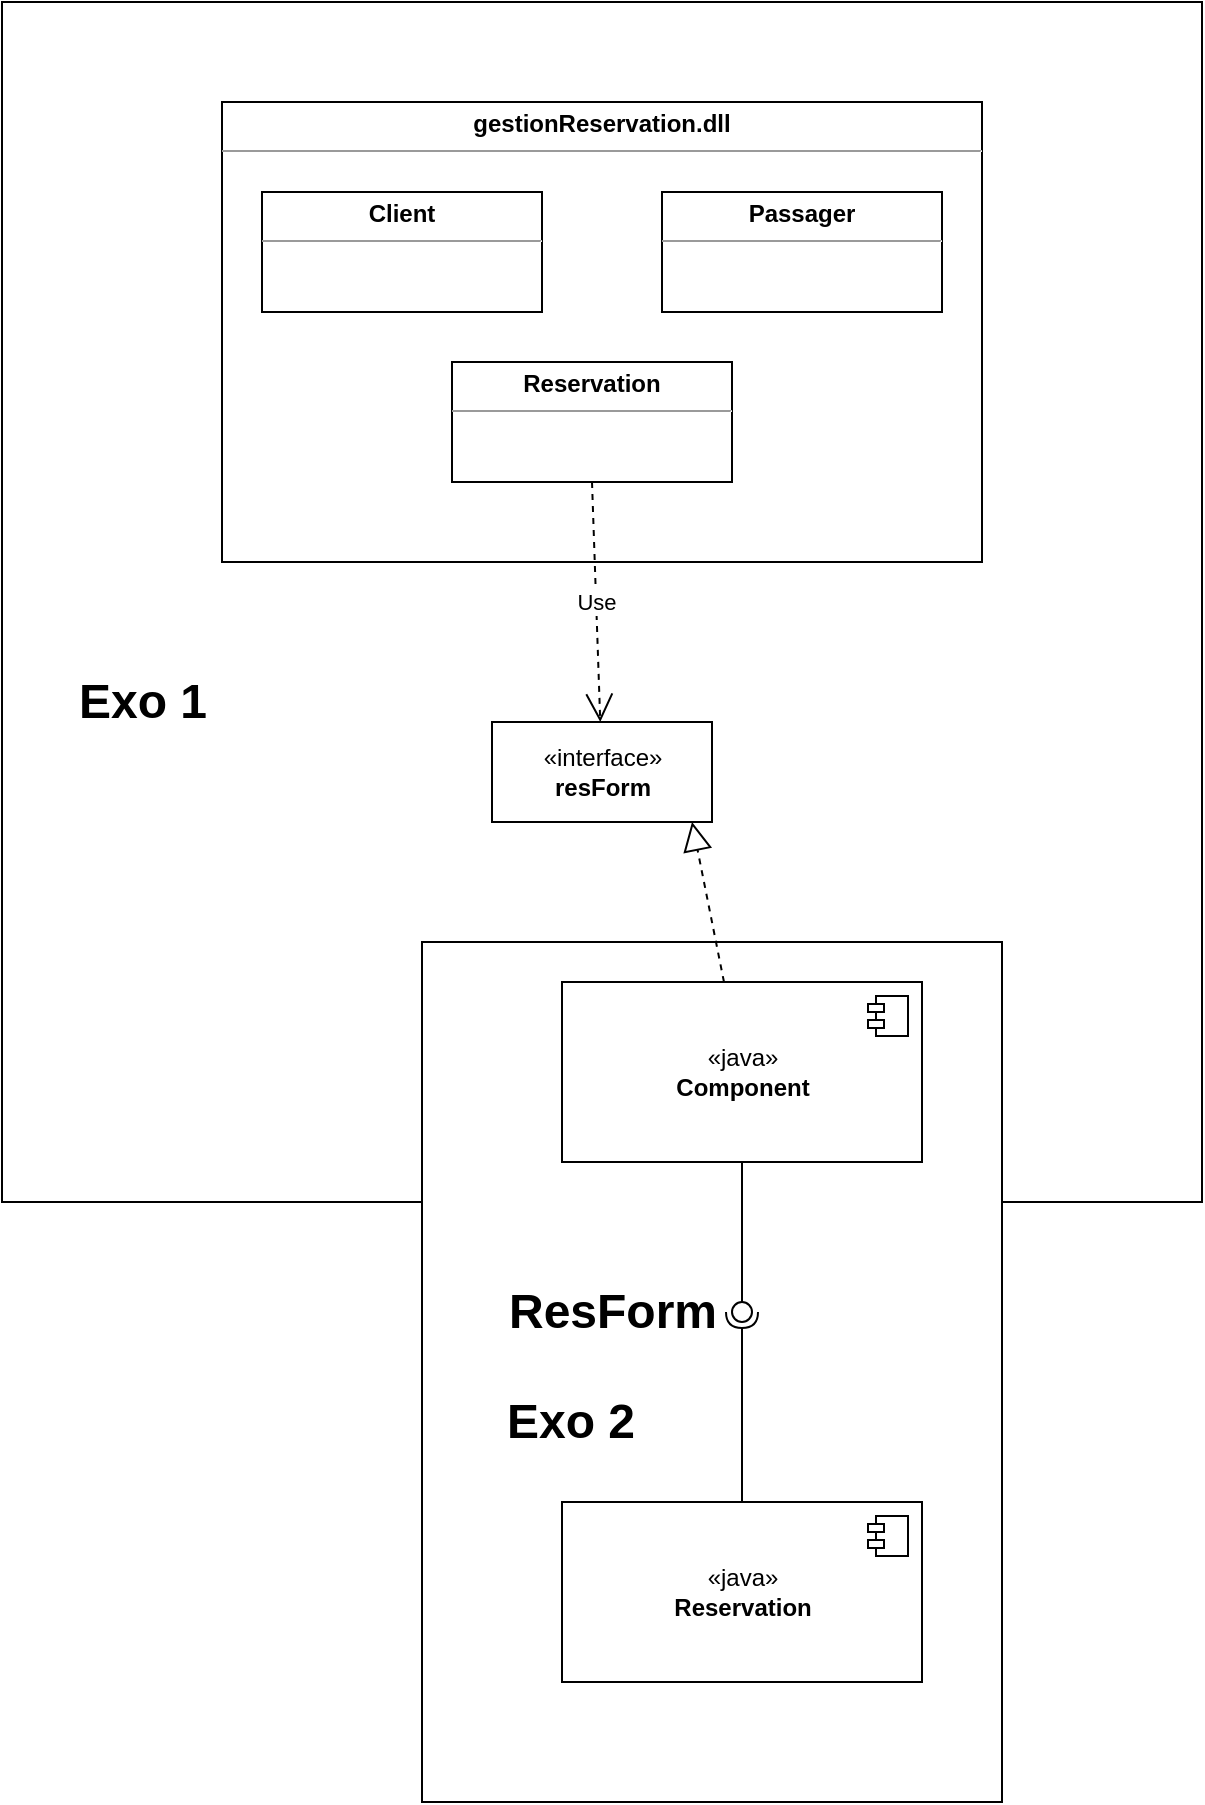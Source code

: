 <mxfile version="20.3.2" type="onedrive" pages="3"><diagram id="nqwrj103wSqZAr9oWKG1" name="Page-1"><mxGraphModel grid="1" page="1" gridSize="10" guides="1" tooltips="1" connect="1" arrows="1" fold="1" pageScale="1" pageWidth="827" pageHeight="1169" math="0" shadow="0"><root><mxCell id="0"/><mxCell id="1" parent="0"/><mxCell id="ciCu4K39qH2IdTDIQPTg-33" value="" style="whiteSpace=wrap;html=1;aspect=fixed;" vertex="1" parent="1"><mxGeometry x="140" y="100" width="600" height="600" as="geometry"/></mxCell><mxCell id="ciCu4K39qH2IdTDIQPTg-1" value="«interface»&lt;br&gt;&lt;b&gt;resForm&lt;/b&gt;" style="html=1;" vertex="1" parent="1"><mxGeometry x="385" y="460" width="110" height="50" as="geometry"/></mxCell><mxCell id="ciCu4K39qH2IdTDIQPTg-28" value="&lt;p style=&quot;margin:0px;margin-top:4px;text-align:center;&quot;&gt;&lt;b&gt;gestionReservation.dll&lt;/b&gt;&lt;/p&gt;&lt;hr size=&quot;1&quot;&gt;&lt;div style=&quot;height:2px;&quot;&gt;&lt;/div&gt;" style="verticalAlign=top;align=left;overflow=fill;fontSize=12;fontFamily=Helvetica;html=1;" vertex="1" parent="1"><mxGeometry x="250" y="150" width="380" height="230" as="geometry"/></mxCell><mxCell id="ciCu4K39qH2IdTDIQPTg-22" value="&lt;p style=&quot;margin:0px;margin-top:4px;text-align:center;&quot;&gt;&lt;b&gt;Client&lt;/b&gt;&lt;/p&gt;&lt;hr size=&quot;1&quot;&gt;&lt;div style=&quot;height:2px;&quot;&gt;&lt;/div&gt;" style="verticalAlign=top;align=left;overflow=fill;fontSize=12;fontFamily=Helvetica;html=1;" vertex="1" parent="1"><mxGeometry x="270" y="195" width="140" height="60" as="geometry"/></mxCell><mxCell id="ciCu4K39qH2IdTDIQPTg-24" value="&lt;p style=&quot;margin:0px;margin-top:4px;text-align:center;&quot;&gt;&lt;b&gt;Passager&lt;/b&gt;&lt;/p&gt;&lt;hr size=&quot;1&quot;&gt;&lt;div style=&quot;height:2px;&quot;&gt;&lt;/div&gt;" style="verticalAlign=top;align=left;overflow=fill;fontSize=12;fontFamily=Helvetica;html=1;" vertex="1" parent="1"><mxGeometry x="470" y="195" width="140" height="60" as="geometry"/></mxCell><mxCell id="ciCu4K39qH2IdTDIQPTg-23" value="&lt;p style=&quot;margin:0px;margin-top:4px;text-align:center;&quot;&gt;&lt;b&gt;Reservation&lt;/b&gt;&lt;/p&gt;&lt;hr size=&quot;1&quot;&gt;&lt;div style=&quot;height:2px;&quot;&gt;&lt;/div&gt;" style="verticalAlign=top;align=left;overflow=fill;fontSize=12;fontFamily=Helvetica;html=1;" vertex="1" parent="1"><mxGeometry x="365" y="280" width="140" height="60" as="geometry"/></mxCell><mxCell id="ciCu4K39qH2IdTDIQPTg-29" value="Use" style="endArrow=open;endSize=12;dashed=1;html=1;rounded=0;exitX=0.5;exitY=1;exitDx=0;exitDy=0;" edge="1" parent="1" source="ciCu4K39qH2IdTDIQPTg-23" target="ciCu4K39qH2IdTDIQPTg-1"><mxGeometry width="160" relative="1" as="geometry"><mxPoint x="330" y="490" as="sourcePoint"/><mxPoint x="400" y="690" as="targetPoint"/></mxGeometry></mxCell><mxCell id="ciCu4K39qH2IdTDIQPTg-35" value="" style="rounded=0;whiteSpace=wrap;html=1;" vertex="1" parent="1"><mxGeometry x="350" y="570" width="290" height="430" as="geometry"/></mxCell><mxCell id="ciCu4K39qH2IdTDIQPTg-6" value="«java»&lt;br&gt;&lt;b&gt;Component&lt;/b&gt;" style="html=1;dropTarget=0;" vertex="1" parent="1"><mxGeometry x="420" y="590" width="180" height="90" as="geometry"/></mxCell><mxCell id="ciCu4K39qH2IdTDIQPTg-7" value="" style="shape=module;jettyWidth=8;jettyHeight=4;" vertex="1" parent="ciCu4K39qH2IdTDIQPTg-6"><mxGeometry x="1" width="20" height="20" relative="1" as="geometry"><mxPoint x="-27" y="7" as="offset"/></mxGeometry></mxCell><mxCell id="ciCu4K39qH2IdTDIQPTg-4" value="«java»&lt;br&gt;&lt;b&gt;Reservation&lt;/b&gt;" style="html=1;dropTarget=0;" vertex="1" parent="1"><mxGeometry x="420" y="850" width="180" height="90" as="geometry"/></mxCell><mxCell id="ciCu4K39qH2IdTDIQPTg-5" value="" style="shape=module;jettyWidth=8;jettyHeight=4;" vertex="1" parent="ciCu4K39qH2IdTDIQPTg-4"><mxGeometry x="1" width="20" height="20" relative="1" as="geometry"><mxPoint x="-27" y="7" as="offset"/></mxGeometry></mxCell><mxCell id="ciCu4K39qH2IdTDIQPTg-31" value="ResForm" style="text;strokeColor=none;fillColor=none;html=1;fontSize=24;fontStyle=1;verticalAlign=middle;align=center;" vertex="1" parent="1"><mxGeometry x="410" y="750" width="70" height="10" as="geometry"/></mxCell><mxCell id="ciCu4K39qH2IdTDIQPTg-18" value="" style="rounded=0;orthogonalLoop=1;jettySize=auto;html=1;endArrow=none;endFill=0;sketch=0;sourcePerimeterSpacing=0;targetPerimeterSpacing=0;exitX=0.5;exitY=1;exitDx=0;exitDy=0;" edge="1" parent="1" source="ciCu4K39qH2IdTDIQPTg-6" target="ciCu4K39qH2IdTDIQPTg-20"><mxGeometry relative="1" as="geometry"><mxPoint x="360" y="300" as="sourcePoint"/></mxGeometry></mxCell><mxCell id="ciCu4K39qH2IdTDIQPTg-19" value="" style="rounded=0;orthogonalLoop=1;jettySize=auto;html=1;endArrow=halfCircle;endFill=0;entryX=0.5;entryY=0.5;endSize=6;strokeWidth=1;sketch=0;exitX=0.5;exitY=0;exitDx=0;exitDy=0;" edge="1" parent="1" source="ciCu4K39qH2IdTDIQPTg-4" target="ciCu4K39qH2IdTDIQPTg-20"><mxGeometry relative="1" as="geometry"><mxPoint x="410" y="435" as="sourcePoint"/></mxGeometry></mxCell><mxCell id="ciCu4K39qH2IdTDIQPTg-20" value="" style="ellipse;whiteSpace=wrap;html=1;align=center;aspect=fixed;resizable=0;points=[];outlineConnect=0;sketch=0;" vertex="1" parent="1"><mxGeometry x="505" y="750" width="10" height="10" as="geometry"/></mxCell><mxCell id="ciCu4K39qH2IdTDIQPTg-36" value="Exo 1" style="text;strokeColor=none;fillColor=none;html=1;fontSize=24;fontStyle=1;verticalAlign=middle;align=center;" vertex="1" parent="1"><mxGeometry x="160" y="430" width="100" height="40" as="geometry"/></mxCell><mxCell id="ciCu4K39qH2IdTDIQPTg-30" value="" style="endArrow=block;dashed=1;endFill=0;endSize=12;html=1;rounded=0;entryX=0.909;entryY=1;entryDx=0;entryDy=0;entryPerimeter=0;" edge="1" parent="1" source="ciCu4K39qH2IdTDIQPTg-6" target="ciCu4K39qH2IdTDIQPTg-1"><mxGeometry width="160" relative="1" as="geometry"><mxPoint x="240" y="690" as="sourcePoint"/><mxPoint x="400" y="690" as="targetPoint"/></mxGeometry></mxCell><mxCell id="ciCu4K39qH2IdTDIQPTg-37" value="Exo 2" style="text;strokeColor=none;fillColor=none;html=1;fontSize=24;fontStyle=1;verticalAlign=middle;align=center;" vertex="1" parent="1"><mxGeometry x="374" y="790" width="100" height="40" as="geometry"/></mxCell></root></mxGraphModel></diagram><diagram id="4Qqx5Ui-XB7E7XJuTKjb" name="Page-2"><mxGraphModel grid="1" page="1" gridSize="10" guides="1" tooltips="1" connect="1" arrows="1" fold="1" pageScale="1" pageWidth="827" pageHeight="1169" math="0" shadow="0"><root><mxCell id="0"/><mxCell id="1" parent="0"/><mxCell id="F3t6JYy0_UiiL5HZU0Ws-21" value="&lt;p style=&quot;margin:0px;margin-top:4px;text-align:center;&quot;&gt;&lt;br&gt;&lt;b&gt;Coordonnées&lt;/b&gt;&lt;/p&gt;" style="verticalAlign=top;align=left;overflow=fill;fontSize=12;fontFamily=Helvetica;html=1;" vertex="1" parent="1"><mxGeometry x="120" y="350" width="600" height="410" as="geometry"/></mxCell><mxCell id="F3t6JYy0_UiiL5HZU0Ws-19" value="&lt;p style=&quot;margin:0px;margin-top:4px;text-align:center;&quot;&gt;&lt;br&gt;&lt;b&gt;Gestion D'agenda&lt;/b&gt;&lt;/p&gt;" style="verticalAlign=top;align=left;overflow=fill;fontSize=12;fontFamily=Helvetica;html=1;" vertex="1" parent="1"><mxGeometry x="290.75" y="40" width="238.5" height="120" as="geometry"/></mxCell><mxCell id="F3t6JYy0_UiiL5HZU0Ws-20" value="&lt;p style=&quot;margin:0px;margin-top:4px;text-align:center;&quot;&gt;&lt;br&gt;&lt;b&gt;Personne&lt;/b&gt;&lt;/p&gt;" style="verticalAlign=top;align=left;overflow=fill;fontSize=12;fontFamily=Helvetica;html=1;" vertex="1" parent="1"><mxGeometry x="339.25" y="220" width="140" height="60" as="geometry"/></mxCell><mxCell id="F3t6JYy0_UiiL5HZU0Ws-22" value="&lt;p style=&quot;margin:0px;margin-top:4px;text-align:center;&quot;&gt;&lt;br&gt;&lt;b&gt;Téléphonie&lt;/b&gt;&lt;/p&gt;" style="verticalAlign=top;align=left;overflow=fill;fontSize=12;fontFamily=Helvetica;html=1;" vertex="1" parent="1"><mxGeometry x="229.25" y="520" width="140" height="60" as="geometry"/></mxCell><mxCell id="F3t6JYy0_UiiL5HZU0Ws-23" value="&lt;p style=&quot;margin:0px;margin-top:4px;text-align:center;&quot;&gt;&lt;br&gt;&lt;b&gt;Numéro Téléphone&lt;/b&gt;&lt;/p&gt;" style="verticalAlign=top;align=left;overflow=fill;fontSize=12;fontFamily=Helvetica;html=1;" vertex="1" parent="1"><mxGeometry x="158.25" y="660" width="140" height="60" as="geometry"/></mxCell><mxCell id="F3t6JYy0_UiiL5HZU0Ws-24" value="Use" style="endArrow=open;endSize=12;dashed=1;html=1;rounded=0;exitX=0.5;exitY=1;exitDx=0;exitDy=0;" edge="1" parent="1" source="F3t6JYy0_UiiL5HZU0Ws-20" target="F3t6JYy0_UiiL5HZU0Ws-21"><mxGeometry width="160" relative="1" as="geometry"><mxPoint x="370" y="570" as="sourcePoint"/><mxPoint x="530" y="570" as="targetPoint"/></mxGeometry></mxCell><mxCell id="F3t6JYy0_UiiL5HZU0Ws-25" value="Use" style="endArrow=open;endSize=12;dashed=1;html=1;rounded=0;exitX=0.5;exitY=1;exitDx=0;exitDy=0;entryX=0.5;entryY=0;entryDx=0;entryDy=0;" edge="1" parent="1" source="F3t6JYy0_UiiL5HZU0Ws-37" target="F3t6JYy0_UiiL5HZU0Ws-22"><mxGeometry width="160" relative="1" as="geometry"><mxPoint x="419.25" y="250" as="sourcePoint"/><mxPoint x="419.25" y="300" as="targetPoint"/></mxGeometry></mxCell><mxCell id="F3t6JYy0_UiiL5HZU0Ws-26" value="Use" style="endArrow=open;endSize=12;dashed=1;html=1;rounded=0;exitX=0.5;exitY=1;exitDx=0;exitDy=0;entryX=0.5;entryY=0;entryDx=0;entryDy=0;" edge="1" parent="1" source="F3t6JYy0_UiiL5HZU0Ws-22" target="F3t6JYy0_UiiL5HZU0Ws-23"><mxGeometry width="160" relative="1" as="geometry"><mxPoint x="318.25" y="570" as="sourcePoint"/><mxPoint x="238.25" y="690" as="targetPoint"/></mxGeometry></mxCell><mxCell id="F3t6JYy0_UiiL5HZU0Ws-27" value="&lt;p style=&quot;margin:0px;margin-top:4px;text-align:center;&quot;&gt;&lt;br&gt;&lt;b&gt;Électronique&lt;/b&gt;&lt;/p&gt;" style="verticalAlign=top;align=left;overflow=fill;fontSize=12;fontFamily=Helvetica;html=1;" vertex="1" parent="1"><mxGeometry x="459.25" y="510" width="140" height="60" as="geometry"/></mxCell><mxCell id="F3t6JYy0_UiiL5HZU0Ws-28" value="&lt;p style=&quot;margin:0px;margin-top:4px;text-align:center;&quot;&gt;&lt;br&gt;&lt;b&gt;Email&lt;/b&gt;&lt;/p&gt;" style="verticalAlign=top;align=left;overflow=fill;fontSize=12;fontFamily=Helvetica;html=1;" vertex="1" parent="1"><mxGeometry x="359.25" y="660" width="140" height="60" as="geometry"/></mxCell><mxCell id="F3t6JYy0_UiiL5HZU0Ws-29" value="&lt;p style=&quot;margin:0px;margin-top:4px;text-align:center;&quot;&gt;&lt;br&gt;&lt;b&gt;Page Web&lt;/b&gt;&lt;/p&gt;" style="verticalAlign=top;align=left;overflow=fill;fontSize=12;fontFamily=Helvetica;html=1;" vertex="1" parent="1"><mxGeometry x="549.25" y="660" width="140" height="60" as="geometry"/></mxCell><mxCell id="F3t6JYy0_UiiL5HZU0Ws-30" value="Use" style="endArrow=open;endSize=12;dashed=1;html=1;rounded=0;exitX=0.5;exitY=1;exitDx=0;exitDy=0;" edge="1" parent="1" source="F3t6JYy0_UiiL5HZU0Ws-27" target="F3t6JYy0_UiiL5HZU0Ws-28"><mxGeometry width="160" relative="1" as="geometry"><mxPoint x="238.25" y="750.0" as="sourcePoint"/><mxPoint x="238.25" y="830" as="targetPoint"/></mxGeometry></mxCell><mxCell id="F3t6JYy0_UiiL5HZU0Ws-31" value="Use" style="endArrow=open;endSize=12;dashed=1;html=1;rounded=0;exitX=0.5;exitY=1;exitDx=0;exitDy=0;entryX=0.5;entryY=0;entryDx=0;entryDy=0;" edge="1" parent="1" source="F3t6JYy0_UiiL5HZU0Ws-27" target="F3t6JYy0_UiiL5HZU0Ws-29"><mxGeometry width="160" relative="1" as="geometry"><mxPoint x="428.25" y="750.0" as="sourcePoint"/><mxPoint x="428.25" y="830" as="targetPoint"/></mxGeometry></mxCell><mxCell id="F3t6JYy0_UiiL5HZU0Ws-32" value="Use" style="endArrow=open;endSize=12;dashed=1;html=1;rounded=0;entryX=0.5;entryY=0;entryDx=0;entryDy=0;exitX=0.5;exitY=1;exitDx=0;exitDy=0;" edge="1" parent="1" source="F3t6JYy0_UiiL5HZU0Ws-37" target="F3t6JYy0_UiiL5HZU0Ws-27"><mxGeometry width="160" relative="1" as="geometry"><mxPoint x="419.25" y="360" as="sourcePoint"/><mxPoint x="709.25" y="614" as="targetPoint"/></mxGeometry></mxCell><mxCell id="F3t6JYy0_UiiL5HZU0Ws-33" value="&lt;p style=&quot;margin:0px;margin-top:4px;text-align:center;&quot;&gt;&lt;br&gt;&lt;b&gt;Agenda&lt;/b&gt;&lt;/p&gt;" style="verticalAlign=top;align=left;overflow=fill;fontSize=12;fontFamily=Helvetica;html=1;" vertex="1" parent="1"><mxGeometry x="339.25" y="90" width="140" height="50" as="geometry"/></mxCell><mxCell id="F3t6JYy0_UiiL5HZU0Ws-36" value="" style="endArrow=block;dashed=1;endFill=0;endSize=12;html=1;rounded=0;exitX=0.75;exitY=1;exitDx=0;exitDy=0;entryX=0.75;entryY=0;entryDx=0;entryDy=0;" edge="1" parent="1" source="F3t6JYy0_UiiL5HZU0Ws-33" target="F3t6JYy0_UiiL5HZU0Ws-20"><mxGeometry width="160" relative="1" as="geometry"><mxPoint x="309.25" y="330" as="sourcePoint"/><mxPoint x="609.25" y="230" as="targetPoint"/></mxGeometry></mxCell><mxCell id="F3t6JYy0_UiiL5HZU0Ws-35" value="Use" style="endArrow=open;endSize=12;dashed=1;html=1;rounded=0;exitX=0.25;exitY=1;exitDx=0;exitDy=0;entryX=0.25;entryY=0;entryDx=0;entryDy=0;" edge="1" parent="1" source="F3t6JYy0_UiiL5HZU0Ws-33" target="F3t6JYy0_UiiL5HZU0Ws-20"><mxGeometry width="160" relative="1" as="geometry"><mxPoint x="399.25" y="190" as="sourcePoint"/><mxPoint x="239.25" y="180" as="targetPoint"/></mxGeometry></mxCell><mxCell id="F3t6JYy0_UiiL5HZU0Ws-37" value="&lt;p style=&quot;margin:0px;margin-top:4px;text-align:center;&quot;&gt;&lt;br&gt;&lt;b&gt;Coordonnée&lt;/b&gt;&lt;/p&gt;" style="verticalAlign=top;align=left;overflow=fill;fontSize=12;fontFamily=Helvetica;html=1;" vertex="1" parent="1"><mxGeometry x="343.25" y="414" width="140" height="60" as="geometry"/></mxCell><mxCell id="F3t6JYy0_UiiL5HZU0Ws-39" value="&lt;p style=&quot;margin:0px;margin-top:4px;text-align:center;&quot;&gt;&lt;br&gt;&lt;b&gt;OS&lt;/b&gt;&lt;/p&gt;" style="verticalAlign=top;align=left;overflow=fill;fontSize=12;fontFamily=Helvetica;html=1;" vertex="1" parent="1"><mxGeometry x="40" y="790" width="600" height="150" as="geometry"/></mxCell><mxCell id="F3t6JYy0_UiiL5HZU0Ws-40" value="&lt;p style=&quot;margin:0px;margin-top:4px;text-align:center;&quot;&gt;&lt;br&gt;&lt;b&gt;Application Téléphonie&lt;/b&gt;&lt;/p&gt;" style="verticalAlign=top;align=left;overflow=fill;fontSize=12;fontFamily=Helvetica;html=1;" vertex="1" parent="1"><mxGeometry x="68.25" y="850" width="140" height="60" as="geometry"/></mxCell><mxCell id="F3t6JYy0_UiiL5HZU0Ws-41" value="Use" style="endArrow=open;endSize=12;dashed=1;html=1;rounded=0;exitX=0.443;exitY=1.045;exitDx=0;exitDy=0;exitPerimeter=0;entryX=0.5;entryY=0;entryDx=0;entryDy=0;" edge="1" parent="1" source="F3t6JYy0_UiiL5HZU0Ws-23" target="F3t6JYy0_UiiL5HZU0Ws-40"><mxGeometry width="160" relative="1" as="geometry"><mxPoint x="320" y="1000" as="sourcePoint"/><mxPoint x="480" y="1000" as="targetPoint"/></mxGeometry></mxCell><mxCell id="F3t6JYy0_UiiL5HZU0Ws-42" value="&lt;p style=&quot;margin:0px;margin-top:4px;text-align:center;&quot;&gt;&lt;br&gt;&lt;b&gt;Reseau&lt;/b&gt;&lt;/p&gt;" style="verticalAlign=top;align=left;overflow=fill;fontSize=12;fontFamily=Helvetica;html=1;" vertex="1" parent="1"><mxGeometry x="470" y="850" width="140" height="60" as="geometry"/></mxCell><mxCell id="F3t6JYy0_UiiL5HZU0Ws-43" value="&lt;p style=&quot;margin:0px;margin-top:4px;text-align:center;&quot;&gt;&lt;br&gt;&lt;b&gt;Serveur Messengerie&lt;/b&gt;&lt;/p&gt;" style="verticalAlign=top;align=left;overflow=fill;fontSize=12;fontFamily=Helvetica;html=1;" vertex="1" parent="1"><mxGeometry x="249.25" y="850" width="140" height="60" as="geometry"/></mxCell><mxCell id="F3t6JYy0_UiiL5HZU0Ws-46" value="Use" style="endArrow=open;endSize=12;dashed=1;html=1;rounded=0;entryX=0;entryY=0.5;entryDx=0;entryDy=0;exitX=1;exitY=0.5;exitDx=0;exitDy=0;" edge="1" parent="1" source="F3t6JYy0_UiiL5HZU0Ws-43" target="F3t6JYy0_UiiL5HZU0Ws-42"><mxGeometry width="160" relative="1" as="geometry"><mxPoint x="269.25" y="974.41" as="sourcePoint"/><mxPoint x="429.25" y="974.41" as="targetPoint"/></mxGeometry></mxCell><mxCell id="F3t6JYy0_UiiL5HZU0Ws-47" value="Use" style="endArrow=open;endSize=12;dashed=1;html=1;rounded=0;exitX=1;exitY=0.5;exitDx=0;exitDy=0;entryX=0.5;entryY=1;entryDx=0;entryDy=0;" edge="1" parent="1" source="F3t6JYy0_UiiL5HZU0Ws-42" target="F3t6JYy0_UiiL5HZU0Ws-48"><mxGeometry width="160" relative="1" as="geometry"><mxPoint x="700" y="879.41" as="sourcePoint"/><mxPoint x="790" y="880" as="targetPoint"/><Array as="points"><mxPoint x="740" y="880"/></Array></mxGeometry></mxCell><mxCell id="F3t6JYy0_UiiL5HZU0Ws-48" value="&lt;p style=&quot;margin:0px;margin-top:4px;text-align:center;&quot;&gt;&lt;br&gt;&lt;b&gt;Accès Internet&lt;/b&gt;&lt;/p&gt;" style="verticalAlign=top;align=left;overflow=fill;fontSize=12;fontFamily=Helvetica;html=1;" vertex="1" parent="1"><mxGeometry x="670" y="790" width="140" height="60" as="geometry"/></mxCell><mxCell id="F3t6JYy0_UiiL5HZU0Ws-49" value="Use" style="endArrow=open;endSize=12;dashed=1;html=1;rounded=0;entryX=1;entryY=0.5;entryDx=0;entryDy=0;exitX=0.5;exitY=0;exitDx=0;exitDy=0;" edge="1" parent="1" source="F3t6JYy0_UiiL5HZU0Ws-48" target="F3t6JYy0_UiiL5HZU0Ws-27"><mxGeometry width="160" relative="1" as="geometry"><mxPoint x="320" y="840" as="sourcePoint"/><mxPoint x="480" y="840" as="targetPoint"/><Array as="points"><mxPoint x="740" y="540"/></Array></mxGeometry></mxCell></root></mxGraphModel></diagram><diagram id="hbnBcTLe3xG4U3fKrylY" name="Page-3"><mxGraphModel grid="1" page="1" gridSize="10" guides="1" tooltips="1" connect="1" arrows="1" fold="1" pageScale="1" pageWidth="827" pageHeight="1169" math="0" shadow="0"><root><mxCell id="0"/><mxCell id="1" parent="0"/><mxCell id="eNYHP3XOUrPMkNm1zGXs-1" value="PC Client" style="verticalAlign=top;align=left;spacingTop=8;spacingLeft=2;spacingRight=12;shape=cube;size=10;direction=south;fontStyle=4;html=1;" vertex="1" parent="1"><mxGeometry x="40" y="40" width="230" height="200" as="geometry"/></mxCell><mxCell id="eNYHP3XOUrPMkNm1zGXs-2" value="Serverur BDD" style="verticalAlign=top;align=left;spacingTop=8;spacingLeft=2;spacingRight=12;shape=cube;size=10;direction=south;fontStyle=4;html=1;" vertex="1" parent="1"><mxGeometry x="310" y="40" width="296" height="160" as="geometry"/></mxCell><mxCell id="eNYHP3XOUrPMkNm1zGXs-3" value="Serveur Web" style="verticalAlign=top;align=left;spacingTop=8;spacingLeft=2;spacingRight=12;shape=cube;size=10;direction=south;fontStyle=4;html=1;" vertex="1" parent="1"><mxGeometry x="230.2" y="410" width="419.8" height="130" as="geometry"/></mxCell><mxCell id="eNYHP3XOUrPMkNm1zGXs-4" value="MySQL" style="html=1;" vertex="1" parent="1"><mxGeometry x="340" y="80" width="110" height="50" as="geometry"/></mxCell><mxCell id="eNYHP3XOUrPMkNm1zGXs-5" value="Navigateur" style="html=1;" vertex="1" parent="1"><mxGeometry x="60" y="90" width="110" height="50" as="geometry"/></mxCell><mxCell id="eNYHP3XOUrPMkNm1zGXs-6" value="Requête HTTP" style="endArrow=open;html=1;endSize=12;startArrow=diamondThin;startSize=14;startFill=0;edgeStyle=orthogonalEdgeStyle;rounded=0;exitX=1.005;exitY=0.557;exitDx=0;exitDy=0;exitPerimeter=0;entryX=0.608;entryY=1;entryDx=0;entryDy=0;entryPerimeter=0;" edge="1" parent="1" source="eNYHP3XOUrPMkNm1zGXs-1" target="eNYHP3XOUrPMkNm1zGXs-3"><mxGeometry x="-0.445" relative="1" as="geometry"><mxPoint x="330" y="270" as="sourcePoint"/><mxPoint x="490" y="270" as="targetPoint"/><mxPoint as="offset"/></mxGeometry></mxCell><mxCell id="eNYHP3XOUrPMkNm1zGXs-7" value="0..n" style="edgeLabel;resizable=0;html=1;align=left;verticalAlign=top;" connectable="0" vertex="1" parent="eNYHP3XOUrPMkNm1zGXs-6"><mxGeometry x="-1" relative="1" as="geometry"/></mxCell><mxCell id="eNYHP3XOUrPMkNm1zGXs-8" value="1" style="edgeLabel;resizable=0;html=1;align=right;verticalAlign=top;" connectable="0" vertex="1" parent="eNYHP3XOUrPMkNm1zGXs-6"><mxGeometry x="1" relative="1" as="geometry"/></mxCell><mxCell id="eNYHP3XOUrPMkNm1zGXs-9" value="Interroger" style="endArrow=open;html=1;endSize=12;startArrow=diamondThin;startSize=14;startFill=0;edgeStyle=orthogonalEdgeStyle;rounded=0;entryX=0;entryY=0;entryDx=160;entryDy=153;entryPerimeter=0;exitX=0.053;exitY=0.493;exitDx=0;exitDy=0;exitPerimeter=0;" edge="1" parent="1" source="eNYHP3XOUrPMkNm1zGXs-3" target="eNYHP3XOUrPMkNm1zGXs-2"><mxGeometry x="0.221" relative="1" as="geometry"><mxPoint x="467" y="330" as="sourcePoint"/><mxPoint x="490" y="270" as="targetPoint"/><mxPoint as="offset"/></mxGeometry></mxCell><mxCell id="eNYHP3XOUrPMkNm1zGXs-10" value="0..n" style="edgeLabel;resizable=0;html=1;align=left;verticalAlign=top;" connectable="0" vertex="1" parent="eNYHP3XOUrPMkNm1zGXs-9"><mxGeometry x="-1" relative="1" as="geometry"/></mxCell><mxCell id="eNYHP3XOUrPMkNm1zGXs-11" value="1" style="edgeLabel;resizable=0;html=1;align=right;verticalAlign=top;" connectable="0" vertex="1" parent="eNYHP3XOUrPMkNm1zGXs-9"><mxGeometry x="1" relative="1" as="geometry"/></mxCell><mxCell id="eNYHP3XOUrPMkNm1zGXs-13" value="Couche &lt;br&gt;Présentation" style="html=1;" vertex="1" parent="1"><mxGeometry x="390.2" y="460" width="110" height="50" as="geometry"/></mxCell><mxCell id="eNYHP3XOUrPMkNm1zGXs-14" value="Couche &lt;br&gt;Métiers" style="html=1;" vertex="1" parent="1"><mxGeometry x="260.2" y="460" width="110" height="50" as="geometry"/></mxCell><mxCell id="eNYHP3XOUrPMkNm1zGXs-15" value="Couche&lt;br&gt;Persistante" style="html=1;" vertex="1" parent="1"><mxGeometry x="520" y="460" width="100" height="50" as="geometry"/></mxCell></root></mxGraphModel></diagram></mxfile>